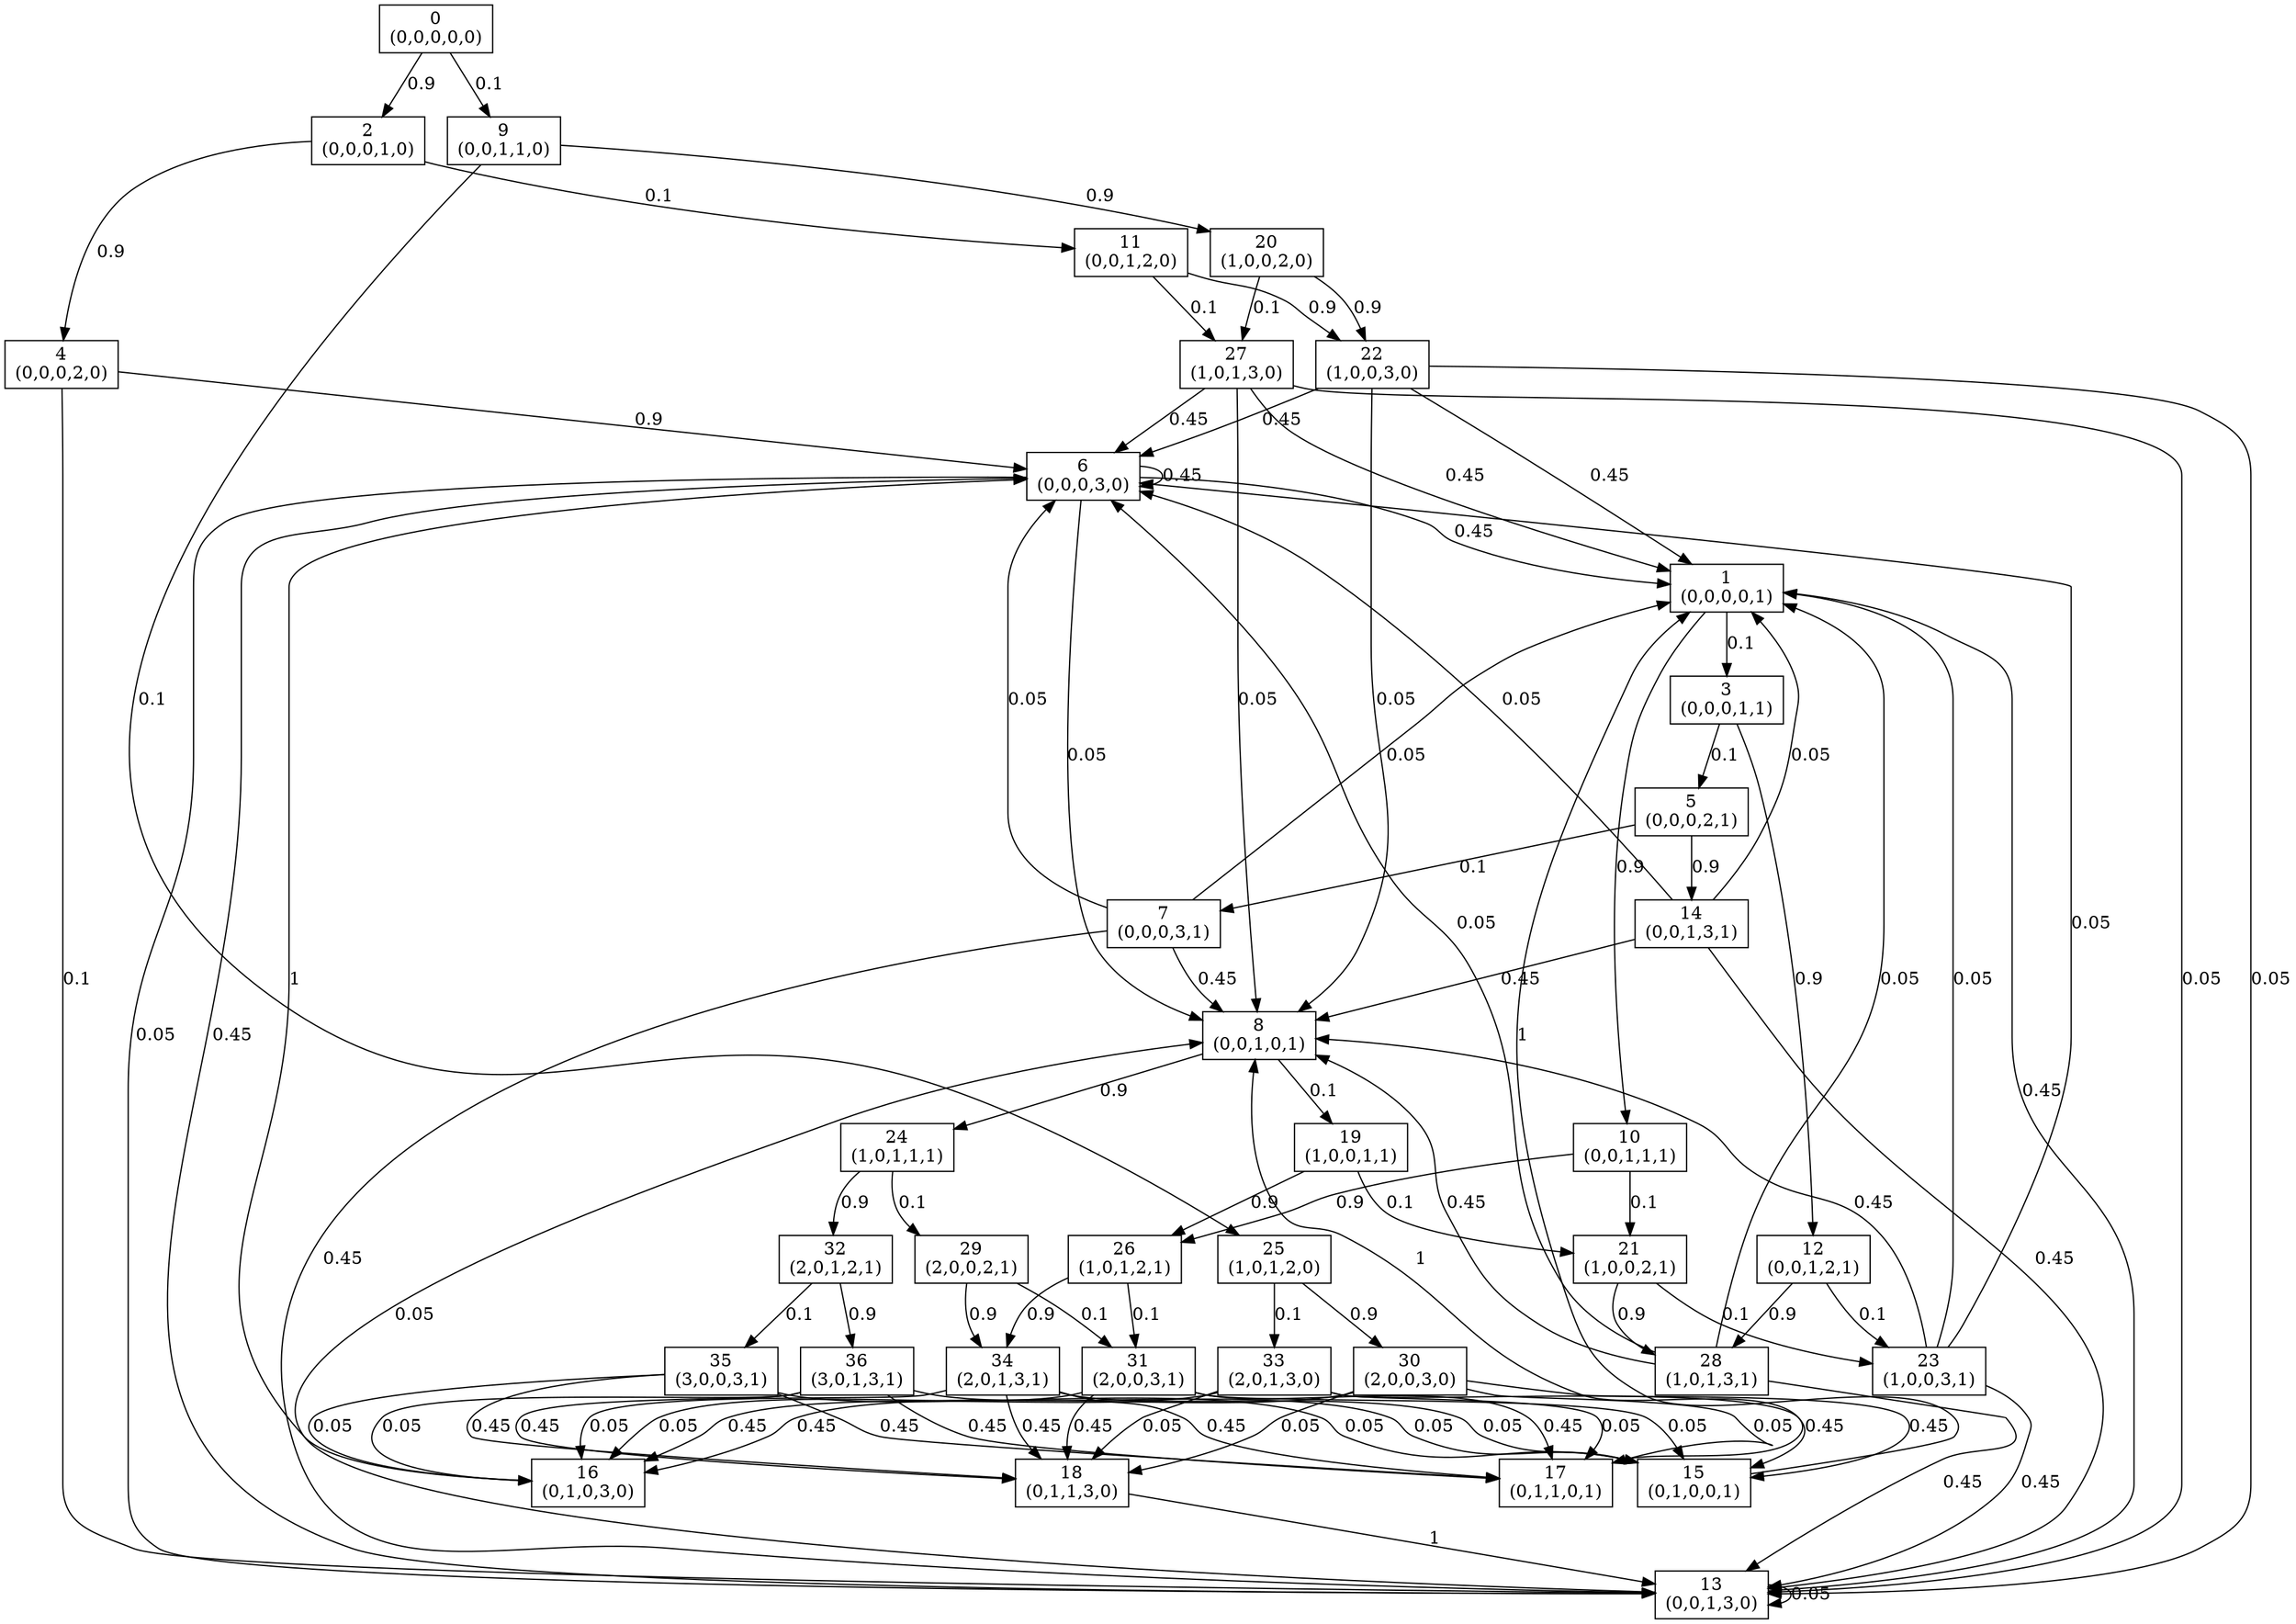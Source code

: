 digraph P {
node [shape=box];
0 -> 2 [ label="0.9" ];
0 -> 9 [ label="0.1" ];
1 -> 3 [ label="0.1" ];
1 -> 10 [ label="0.9" ];
2 -> 4 [ label="0.9" ];
2 -> 11 [ label="0.1" ];
3 -> 5 [ label="0.1" ];
3 -> 12 [ label="0.9" ];
4 -> 6 [ label="0.9" ];
4 -> 13 [ label="0.1" ];
5 -> 7 [ label="0.1" ];
5 -> 14 [ label="0.9" ];
6 -> 1 [ label="0.45" ];
6 -> 6 [ label="0.45" ];
6 -> 8 [ label="0.05" ];
6 -> 13 [ label="0.05" ];
7 -> 1 [ label="0.05" ];
7 -> 6 [ label="0.05" ];
7 -> 8 [ label="0.45" ];
7 -> 13 [ label="0.45" ];
8 -> 19 [ label="0.1" ];
8 -> 24 [ label="0.9" ];
9 -> 20 [ label="0.9" ];
9 -> 25 [ label="0.1" ];
10 -> 21 [ label="0.1" ];
10 -> 26 [ label="0.9" ];
11 -> 22 [ label="0.9" ];
11 -> 27 [ label="0.1" ];
12 -> 23 [ label="0.1" ];
12 -> 28 [ label="0.9" ];
13 -> 1 [ label="0.45" ];
13 -> 6 [ label="0.45" ];
13 -> 8 [ label="0.05" ];
13 -> 13 [ label="0.05" ];
14 -> 1 [ label="0.05" ];
14 -> 6 [ label="0.05" ];
14 -> 8 [ label="0.45" ];
14 -> 13 [ label="0.45" ];
15 -> 1 [ label="1" ];
16 -> 6 [ label="1" ];
17 -> 8 [ label="1" ];
18 -> 13 [ label="1" ];
19 -> 21 [ label="0.1" ];
19 -> 26 [ label="0.9" ];
20 -> 22 [ label="0.9" ];
20 -> 27 [ label="0.1" ];
21 -> 23 [ label="0.1" ];
21 -> 28 [ label="0.9" ];
22 -> 1 [ label="0.45" ];
22 -> 6 [ label="0.45" ];
22 -> 8 [ label="0.05" ];
22 -> 13 [ label="0.05" ];
23 -> 1 [ label="0.05" ];
23 -> 6 [ label="0.05" ];
23 -> 8 [ label="0.45" ];
23 -> 13 [ label="0.45" ];
24 -> 29 [ label="0.1" ];
24 -> 32 [ label="0.9" ];
25 -> 30 [ label="0.9" ];
25 -> 33 [ label="0.1" ];
26 -> 31 [ label="0.1" ];
26 -> 34 [ label="0.9" ];
27 -> 1 [ label="0.45" ];
27 -> 6 [ label="0.45" ];
27 -> 8 [ label="0.05" ];
27 -> 13 [ label="0.05" ];
28 -> 1 [ label="0.05" ];
28 -> 6 [ label="0.05" ];
28 -> 8 [ label="0.45" ];
28 -> 13 [ label="0.45" ];
29 -> 31 [ label="0.1" ];
29 -> 34 [ label="0.9" ];
30 -> 15 [ label="0.45" ];
30 -> 16 [ label="0.45" ];
30 -> 17 [ label="0.05" ];
30 -> 18 [ label="0.05" ];
31 -> 15 [ label="0.05" ];
31 -> 16 [ label="0.05" ];
31 -> 17 [ label="0.45" ];
31 -> 18 [ label="0.45" ];
32 -> 35 [ label="0.1" ];
32 -> 36 [ label="0.9" ];
33 -> 15 [ label="0.45" ];
33 -> 16 [ label="0.45" ];
33 -> 17 [ label="0.05" ];
33 -> 18 [ label="0.05" ];
34 -> 15 [ label="0.05" ];
34 -> 16 [ label="0.05" ];
34 -> 17 [ label="0.45" ];
34 -> 18 [ label="0.45" ];
35 -> 15 [ label="0.05" ];
35 -> 16 [ label="0.05" ];
35 -> 17 [ label="0.45" ];
35 -> 18 [ label="0.45" ];
36 -> 15 [ label="0.05" ];
36 -> 16 [ label="0.05" ];
36 -> 17 [ label="0.45" ];
36 -> 18 [ label="0.45" ];
0 [label="0\n(0,0,0,0,0)"];
1 [label="1\n(0,0,0,0,1)"];
2 [label="2\n(0,0,0,1,0)"];
3 [label="3\n(0,0,0,1,1)"];
4 [label="4\n(0,0,0,2,0)"];
5 [label="5\n(0,0,0,2,1)"];
6 [label="6\n(0,0,0,3,0)"];
7 [label="7\n(0,0,0,3,1)"];
8 [label="8\n(0,0,1,0,1)"];
9 [label="9\n(0,0,1,1,0)"];
10 [label="10\n(0,0,1,1,1)"];
11 [label="11\n(0,0,1,2,0)"];
12 [label="12\n(0,0,1,2,1)"];
13 [label="13\n(0,0,1,3,0)"];
14 [label="14\n(0,0,1,3,1)"];
15 [label="15\n(0,1,0,0,1)"];
16 [label="16\n(0,1,0,3,0)"];
17 [label="17\n(0,1,1,0,1)"];
18 [label="18\n(0,1,1,3,0)"];
19 [label="19\n(1,0,0,1,1)"];
20 [label="20\n(1,0,0,2,0)"];
21 [label="21\n(1,0,0,2,1)"];
22 [label="22\n(1,0,0,3,0)"];
23 [label="23\n(1,0,0,3,1)"];
24 [label="24\n(1,0,1,1,1)"];
25 [label="25\n(1,0,1,2,0)"];
26 [label="26\n(1,0,1,2,1)"];
27 [label="27\n(1,0,1,3,0)"];
28 [label="28\n(1,0,1,3,1)"];
29 [label="29\n(2,0,0,2,1)"];
30 [label="30\n(2,0,0,3,0)"];
31 [label="31\n(2,0,0,3,1)"];
32 [label="32\n(2,0,1,2,1)"];
33 [label="33\n(2,0,1,3,0)"];
34 [label="34\n(2,0,1,3,1)"];
35 [label="35\n(3,0,0,3,1)"];
36 [label="36\n(3,0,1,3,1)"];
}
